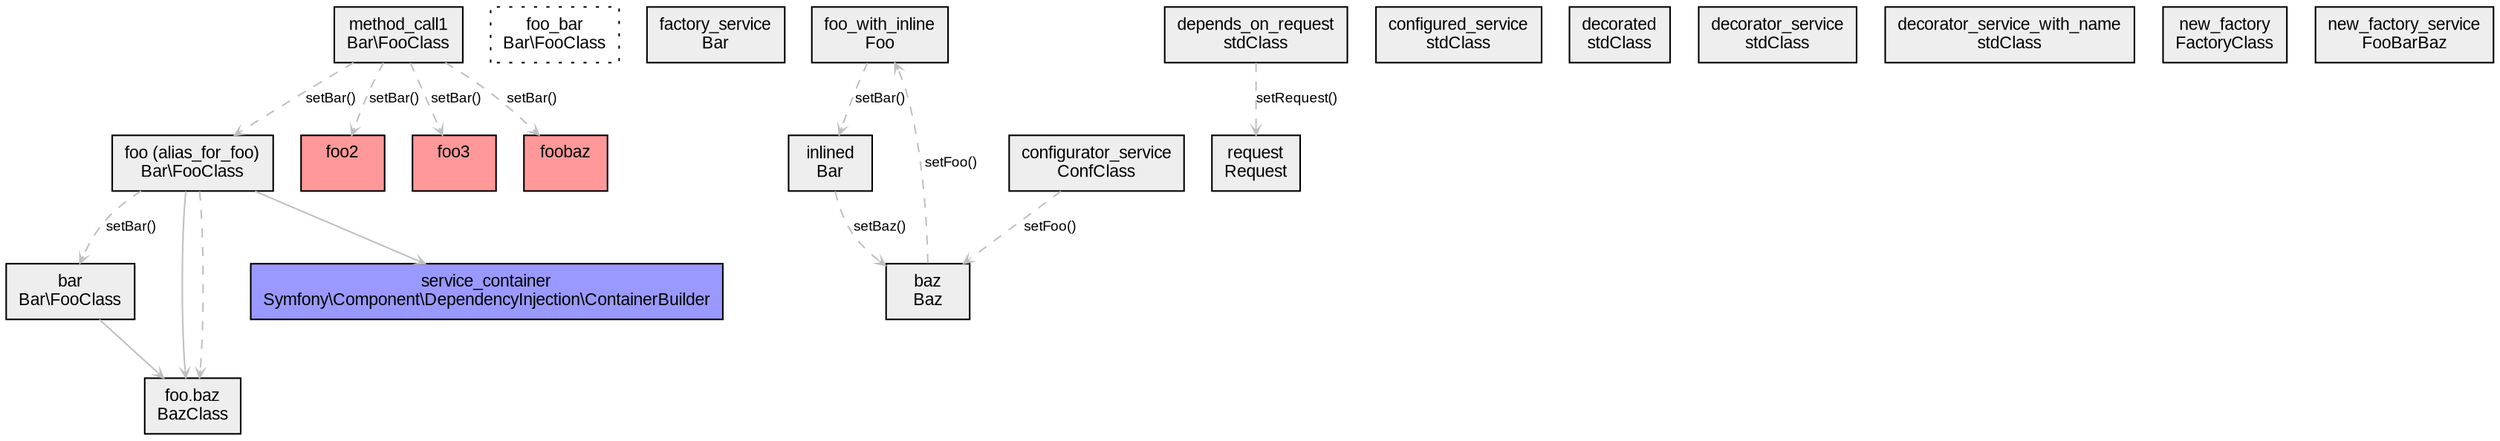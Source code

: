 digraph sc {
  ratio="compress"
  node [fontsize="11" fontname="Arial" shape="record"];
  edge [fontsize="9" fontname="Arial" color="grey" arrowhead="open" arrowsize="0.5"];

  node_foo [label="foo (alias_for_foo)\nBar\\FooClass\n", shape=record, fillcolor="#eeeeee", style="filled"];
  node_bar [label="bar\nBar\\FooClass\n", shape=record, fillcolor="#eeeeee", style="filled"];
  node_foo_baz [label="foo.baz\nBazClass\n", shape=record, fillcolor="#eeeeee", style="filled"];
  node_foo_bar [label="foo_bar\nBar\\FooClass\n", shape=record, fillcolor="#eeeeee", style="dotted"];
  node_method_call1 [label="method_call1\nBar\\FooClass\n", shape=record, fillcolor="#eeeeee", style="filled"];
  node_factory_service [label="factory_service\nBar\n", shape=record, fillcolor="#eeeeee", style="filled"];
  node_foo_with_inline [label="foo_with_inline\nFoo\n", shape=record, fillcolor="#eeeeee", style="filled"];
  node_inlined [label="inlined\nBar\n", shape=record, fillcolor="#eeeeee", style="filled"];
  node_baz [label="baz\nBaz\n", shape=record, fillcolor="#eeeeee", style="filled"];
  node_request [label="request\nRequest\n", shape=record, fillcolor="#eeeeee", style="filled"];
  node_depends_on_request [label="depends_on_request\nstdClass\n", shape=record, fillcolor="#eeeeee", style="filled"];
  node_configurator_service [label="configurator_service\nConfClass\n", shape=record, fillcolor="#eeeeee", style="filled"];
  node_configured_service [label="configured_service\nstdClass\n", shape=record, fillcolor="#eeeeee", style="filled"];
  node_decorated [label="decorated\nstdClass\n", shape=record, fillcolor="#eeeeee", style="filled"];
  node_decorator_service [label="decorator_service\nstdClass\n", shape=record, fillcolor="#eeeeee", style="filled"];
  node_decorator_service_with_name [label="decorator_service_with_name\nstdClass\n", shape=record, fillcolor="#eeeeee", style="filled"];
  node_new_factory [label="new_factory\nFactoryClass\n", shape=record, fillcolor="#eeeeee", style="filled"];
  node_new_factory_service [label="new_factory_service\nFooBarBaz\n", shape=record, fillcolor="#eeeeee", style="filled"];
  node_service_container [label="service_container\nSymfony\\Component\\DependencyInjection\\ContainerBuilder\n", shape=record, fillcolor="#9999ff", style="filled"];
  node_foo2 [label="foo2\n\n", shape=record, fillcolor="#ff9999", style="filled"];
  node_foo3 [label="foo3\n\n", shape=record, fillcolor="#ff9999", style="filled"];
  node_foobaz [label="foobaz\n\n", shape=record, fillcolor="#ff9999", style="filled"];
  node_foo -> node_foo_baz [label="" style="filled"];
  node_foo -> node_service_container [label="" style="filled"];
  node_foo -> node_foo_baz [label="" style="dashed"];
  node_foo -> node_bar [label="setBar()" style="dashed"];
  node_bar -> node_foo_baz [label="" style="filled"];
  node_method_call1 -> node_foo [label="setBar()" style="dashed"];
  node_method_call1 -> node_foo2 [label="setBar()" style="dashed"];
  node_method_call1 -> node_foo3 [label="setBar()" style="dashed"];
  node_method_call1 -> node_foobaz [label="setBar()" style="dashed"];
  node_foo_with_inline -> node_inlined [label="setBar()" style="dashed"];
  node_inlined -> node_baz [label="setBaz()" style="dashed"];
  node_baz -> node_foo_with_inline [label="setFoo()" style="dashed"];
  node_depends_on_request -> node_request [label="setRequest()" style="dashed"];
  node_configurator_service -> node_baz [label="setFoo()" style="dashed"];
}
